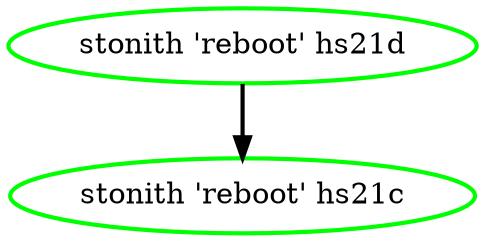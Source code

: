 digraph "g" {
"stonith 'reboot' hs21c" [ style=bold color="green" fontcolor="black"]
"stonith 'reboot' hs21d" -> "stonith 'reboot' hs21c" [ style = bold]
"stonith 'reboot' hs21d" [ style=bold color="green" fontcolor="black"]
}
